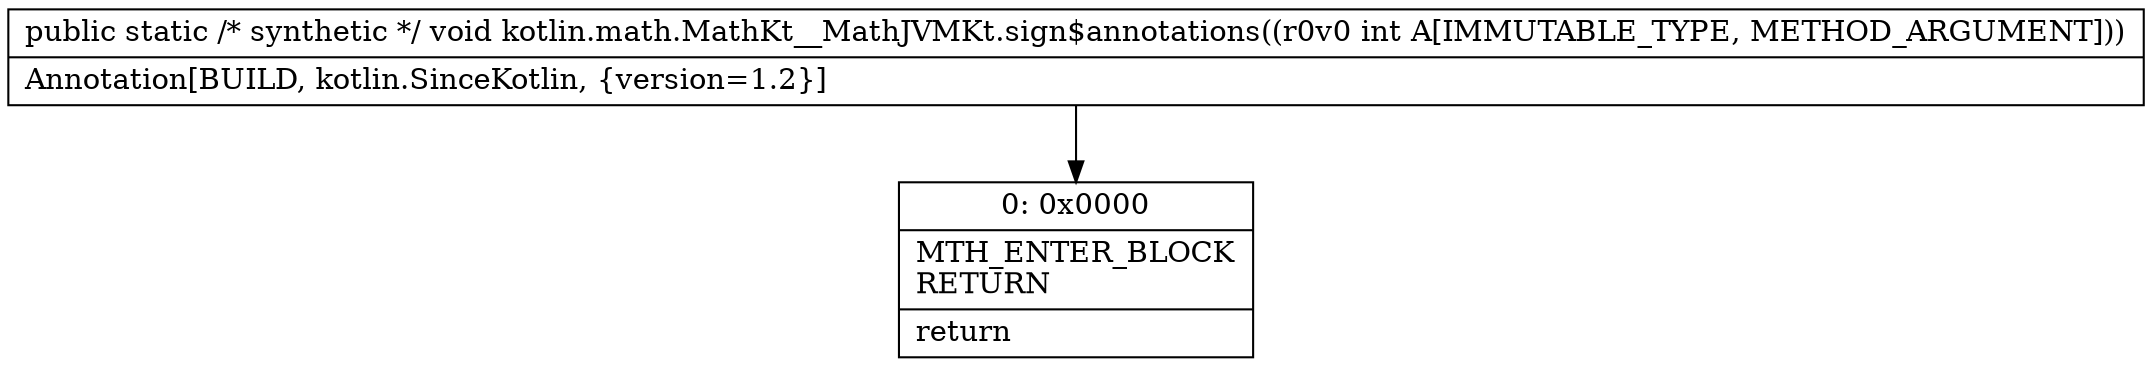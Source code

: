 digraph "CFG forkotlin.math.MathKt__MathJVMKt.sign$annotations(I)V" {
Node_0 [shape=record,label="{0\:\ 0x0000|MTH_ENTER_BLOCK\lRETURN\l|return\l}"];
MethodNode[shape=record,label="{public static \/* synthetic *\/ void kotlin.math.MathKt__MathJVMKt.sign$annotations((r0v0 int A[IMMUTABLE_TYPE, METHOD_ARGUMENT]))  | Annotation[BUILD, kotlin.SinceKotlin, \{version=1.2\}]\l}"];
MethodNode -> Node_0;
}

